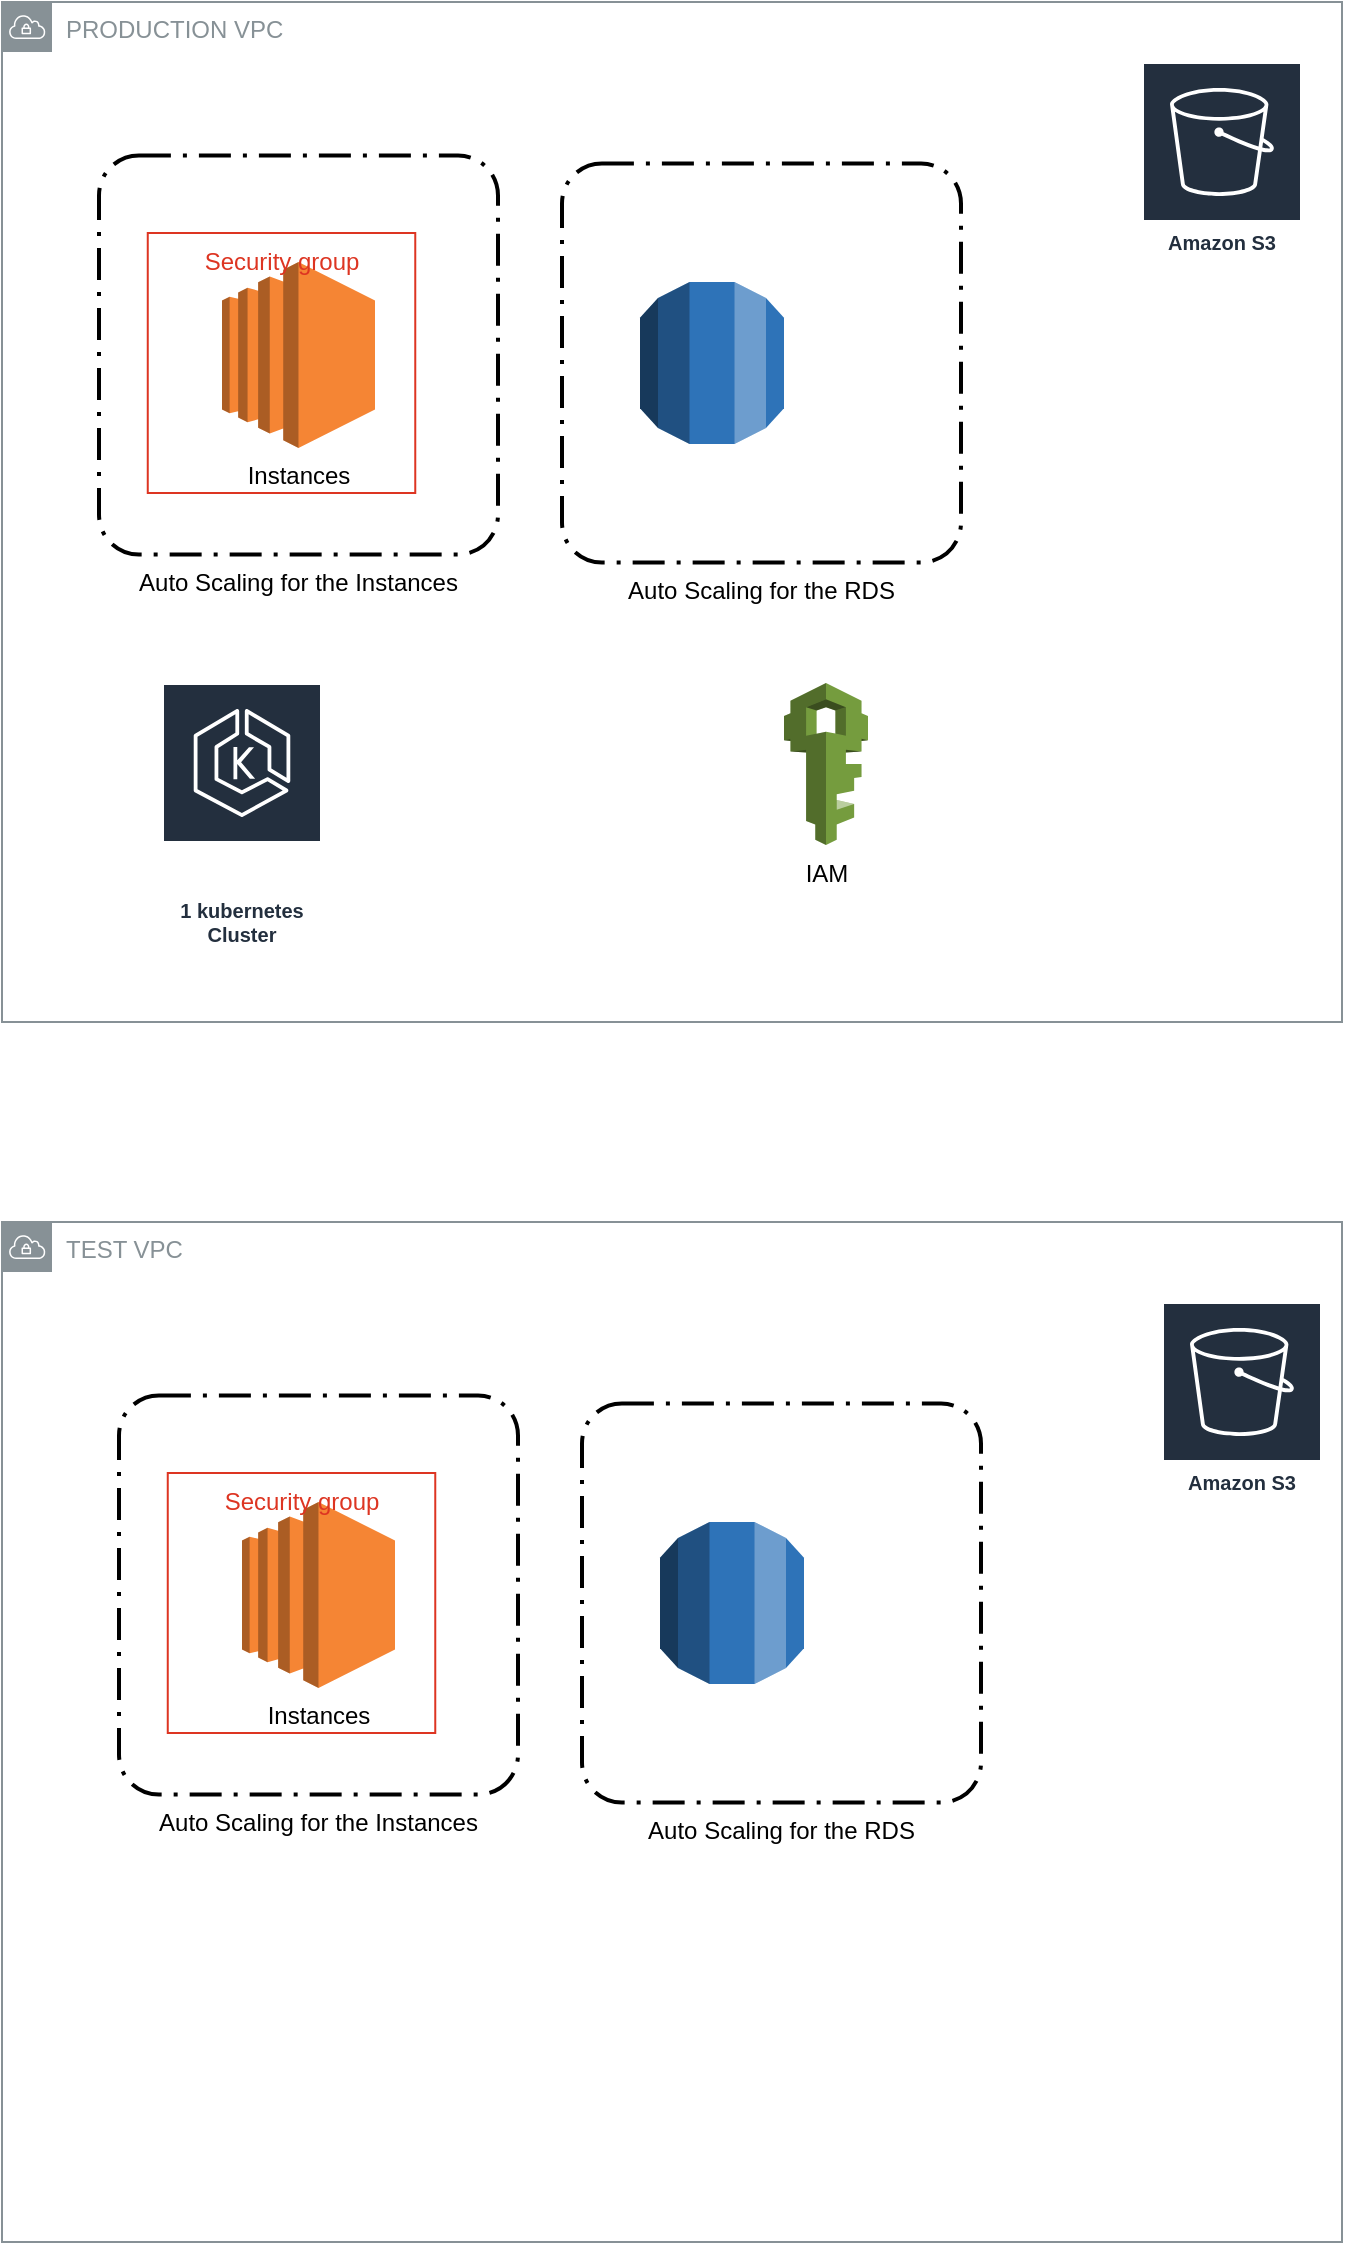 <mxfile version="24.5.3" type="device">
  <diagram name="Page-1" id="nJC8odBg4cuvwxP252WG">
    <mxGraphModel dx="949" dy="915" grid="1" gridSize="10" guides="1" tooltips="1" connect="1" arrows="1" fold="1" page="1" pageScale="1" pageWidth="850" pageHeight="1100" math="0" shadow="0">
      <root>
        <mxCell id="0" />
        <mxCell id="1" parent="0" />
        <mxCell id="yiWajU5kOBOnxE6XPdEK-1" value="PRODUCTION VPC" style="sketch=0;outlineConnect=0;gradientColor=none;html=1;whiteSpace=wrap;fontSize=12;fontStyle=0;shape=mxgraph.aws4.group;grIcon=mxgraph.aws4.group_vpc;strokeColor=#879196;fillColor=none;verticalAlign=top;align=left;spacingLeft=30;fontColor=#879196;dashed=0;" vertex="1" parent="1">
          <mxGeometry x="10" y="90" width="670" height="510" as="geometry" />
        </mxCell>
        <mxCell id="yiWajU5kOBOnxE6XPdEK-2" value="Instances" style="outlineConnect=0;dashed=0;verticalLabelPosition=bottom;verticalAlign=top;align=center;html=1;shape=mxgraph.aws3.ec2;fillColor=#F58534;gradientColor=none;" vertex="1" parent="1">
          <mxGeometry x="120" y="220" width="76.5" height="93" as="geometry" />
        </mxCell>
        <mxCell id="yiWajU5kOBOnxE6XPdEK-3" value="" style="outlineConnect=0;dashed=0;verticalLabelPosition=bottom;verticalAlign=top;align=center;html=1;shape=mxgraph.aws3.rds;fillColor=#2E73B8;gradientColor=none;" vertex="1" parent="1">
          <mxGeometry x="329" y="230" width="72" height="81" as="geometry" />
        </mxCell>
        <mxCell id="yiWajU5kOBOnxE6XPdEK-4" value="Auto Scaling for the Instances&#xa;" style="rounded=1;arcSize=10;dashed=1;fillColor=none;gradientColor=none;dashPattern=8 3 1 3;strokeWidth=2;align=center;labelPosition=center;verticalLabelPosition=bottom;verticalAlign=top;" vertex="1" parent="1">
          <mxGeometry x="58.5" y="166.75" width="199.5" height="199.5" as="geometry" />
        </mxCell>
        <mxCell id="yiWajU5kOBOnxE6XPdEK-5" value="Auto Scaling for the RDS" style="rounded=1;arcSize=10;dashed=1;fillColor=none;gradientColor=none;dashPattern=8 3 1 3;strokeWidth=2;align=center;labelPosition=center;verticalLabelPosition=bottom;verticalAlign=top;" vertex="1" parent="1">
          <mxGeometry x="290" y="170.75" width="199.5" height="199.5" as="geometry" />
        </mxCell>
        <mxCell id="yiWajU5kOBOnxE6XPdEK-6" value="Amazon S3" style="sketch=0;outlineConnect=0;fontColor=#232F3E;gradientColor=none;strokeColor=#ffffff;fillColor=#232F3E;dashed=0;verticalLabelPosition=middle;verticalAlign=bottom;align=center;html=1;whiteSpace=wrap;fontSize=10;fontStyle=1;spacing=3;shape=mxgraph.aws4.productIcon;prIcon=mxgraph.aws4.s3;" vertex="1" parent="1">
          <mxGeometry x="580" y="120" width="80" height="100" as="geometry" />
        </mxCell>
        <mxCell id="yiWajU5kOBOnxE6XPdEK-7" value="IAM" style="outlineConnect=0;dashed=0;verticalLabelPosition=bottom;verticalAlign=top;align=center;html=1;shape=mxgraph.aws3.iam;fillColor=#759C3E;gradientColor=none;" vertex="1" parent="1">
          <mxGeometry x="401" y="430.5" width="42" height="81" as="geometry" />
        </mxCell>
        <mxCell id="yiWajU5kOBOnxE6XPdEK-8" value="1 kubernetes Cluster" style="sketch=0;outlineConnect=0;fontColor=#232F3E;gradientColor=none;strokeColor=#ffffff;fillColor=#232F3E;dashed=0;verticalLabelPosition=bottom;verticalAlign=top;align=center;html=1;whiteSpace=wrap;fontSize=10;fontStyle=1;spacing=3;shape=mxgraph.aws4.productIcon;prIcon=mxgraph.aws4.eks;labelPosition=center;" vertex="1" parent="1">
          <mxGeometry x="90" y="430.5" width="80" height="100" as="geometry" />
        </mxCell>
        <mxCell id="yiWajU5kOBOnxE6XPdEK-9" value="Security group" style="fillColor=none;strokeColor=#DD3522;verticalAlign=top;fontStyle=0;fontColor=#DD3522;whiteSpace=wrap;html=1;" vertex="1" parent="1">
          <mxGeometry x="82.88" y="205.5" width="133.75" height="130" as="geometry" />
        </mxCell>
        <mxCell id="yiWajU5kOBOnxE6XPdEK-10" value="TEST VPC" style="sketch=0;outlineConnect=0;gradientColor=none;html=1;whiteSpace=wrap;fontSize=12;fontStyle=0;shape=mxgraph.aws4.group;grIcon=mxgraph.aws4.group_vpc;strokeColor=#879196;fillColor=none;verticalAlign=top;align=left;spacingLeft=30;fontColor=#879196;dashed=0;" vertex="1" parent="1">
          <mxGeometry x="10" y="700" width="670" height="510" as="geometry" />
        </mxCell>
        <mxCell id="yiWajU5kOBOnxE6XPdEK-11" value="Instances" style="outlineConnect=0;dashed=0;verticalLabelPosition=bottom;verticalAlign=top;align=center;html=1;shape=mxgraph.aws3.ec2;fillColor=#F58534;gradientColor=none;" vertex="1" parent="1">
          <mxGeometry x="130" y="840" width="76.5" height="93" as="geometry" />
        </mxCell>
        <mxCell id="yiWajU5kOBOnxE6XPdEK-12" value="" style="outlineConnect=0;dashed=0;verticalLabelPosition=bottom;verticalAlign=top;align=center;html=1;shape=mxgraph.aws3.rds;fillColor=#2E73B8;gradientColor=none;" vertex="1" parent="1">
          <mxGeometry x="339" y="850" width="72" height="81" as="geometry" />
        </mxCell>
        <mxCell id="yiWajU5kOBOnxE6XPdEK-13" value="Auto Scaling for the Instances&#xa;" style="rounded=1;arcSize=10;dashed=1;fillColor=none;gradientColor=none;dashPattern=8 3 1 3;strokeWidth=2;align=center;labelPosition=center;verticalLabelPosition=bottom;verticalAlign=top;" vertex="1" parent="1">
          <mxGeometry x="68.5" y="786.75" width="199.5" height="199.5" as="geometry" />
        </mxCell>
        <mxCell id="yiWajU5kOBOnxE6XPdEK-14" value="Auto Scaling for the RDS" style="rounded=1;arcSize=10;dashed=1;fillColor=none;gradientColor=none;dashPattern=8 3 1 3;strokeWidth=2;align=center;labelPosition=center;verticalLabelPosition=bottom;verticalAlign=top;" vertex="1" parent="1">
          <mxGeometry x="300" y="790.75" width="199.5" height="199.5" as="geometry" />
        </mxCell>
        <mxCell id="yiWajU5kOBOnxE6XPdEK-15" value="Amazon S3" style="sketch=0;outlineConnect=0;fontColor=#232F3E;gradientColor=none;strokeColor=#ffffff;fillColor=#232F3E;dashed=0;verticalLabelPosition=middle;verticalAlign=bottom;align=center;html=1;whiteSpace=wrap;fontSize=10;fontStyle=1;spacing=3;shape=mxgraph.aws4.productIcon;prIcon=mxgraph.aws4.s3;" vertex="1" parent="1">
          <mxGeometry x="590" y="740" width="80" height="100" as="geometry" />
        </mxCell>
        <mxCell id="yiWajU5kOBOnxE6XPdEK-18" value="Security group" style="fillColor=none;strokeColor=#DD3522;verticalAlign=top;fontStyle=0;fontColor=#DD3522;whiteSpace=wrap;html=1;" vertex="1" parent="1">
          <mxGeometry x="92.88" y="825.5" width="133.75" height="130" as="geometry" />
        </mxCell>
      </root>
    </mxGraphModel>
  </diagram>
</mxfile>
